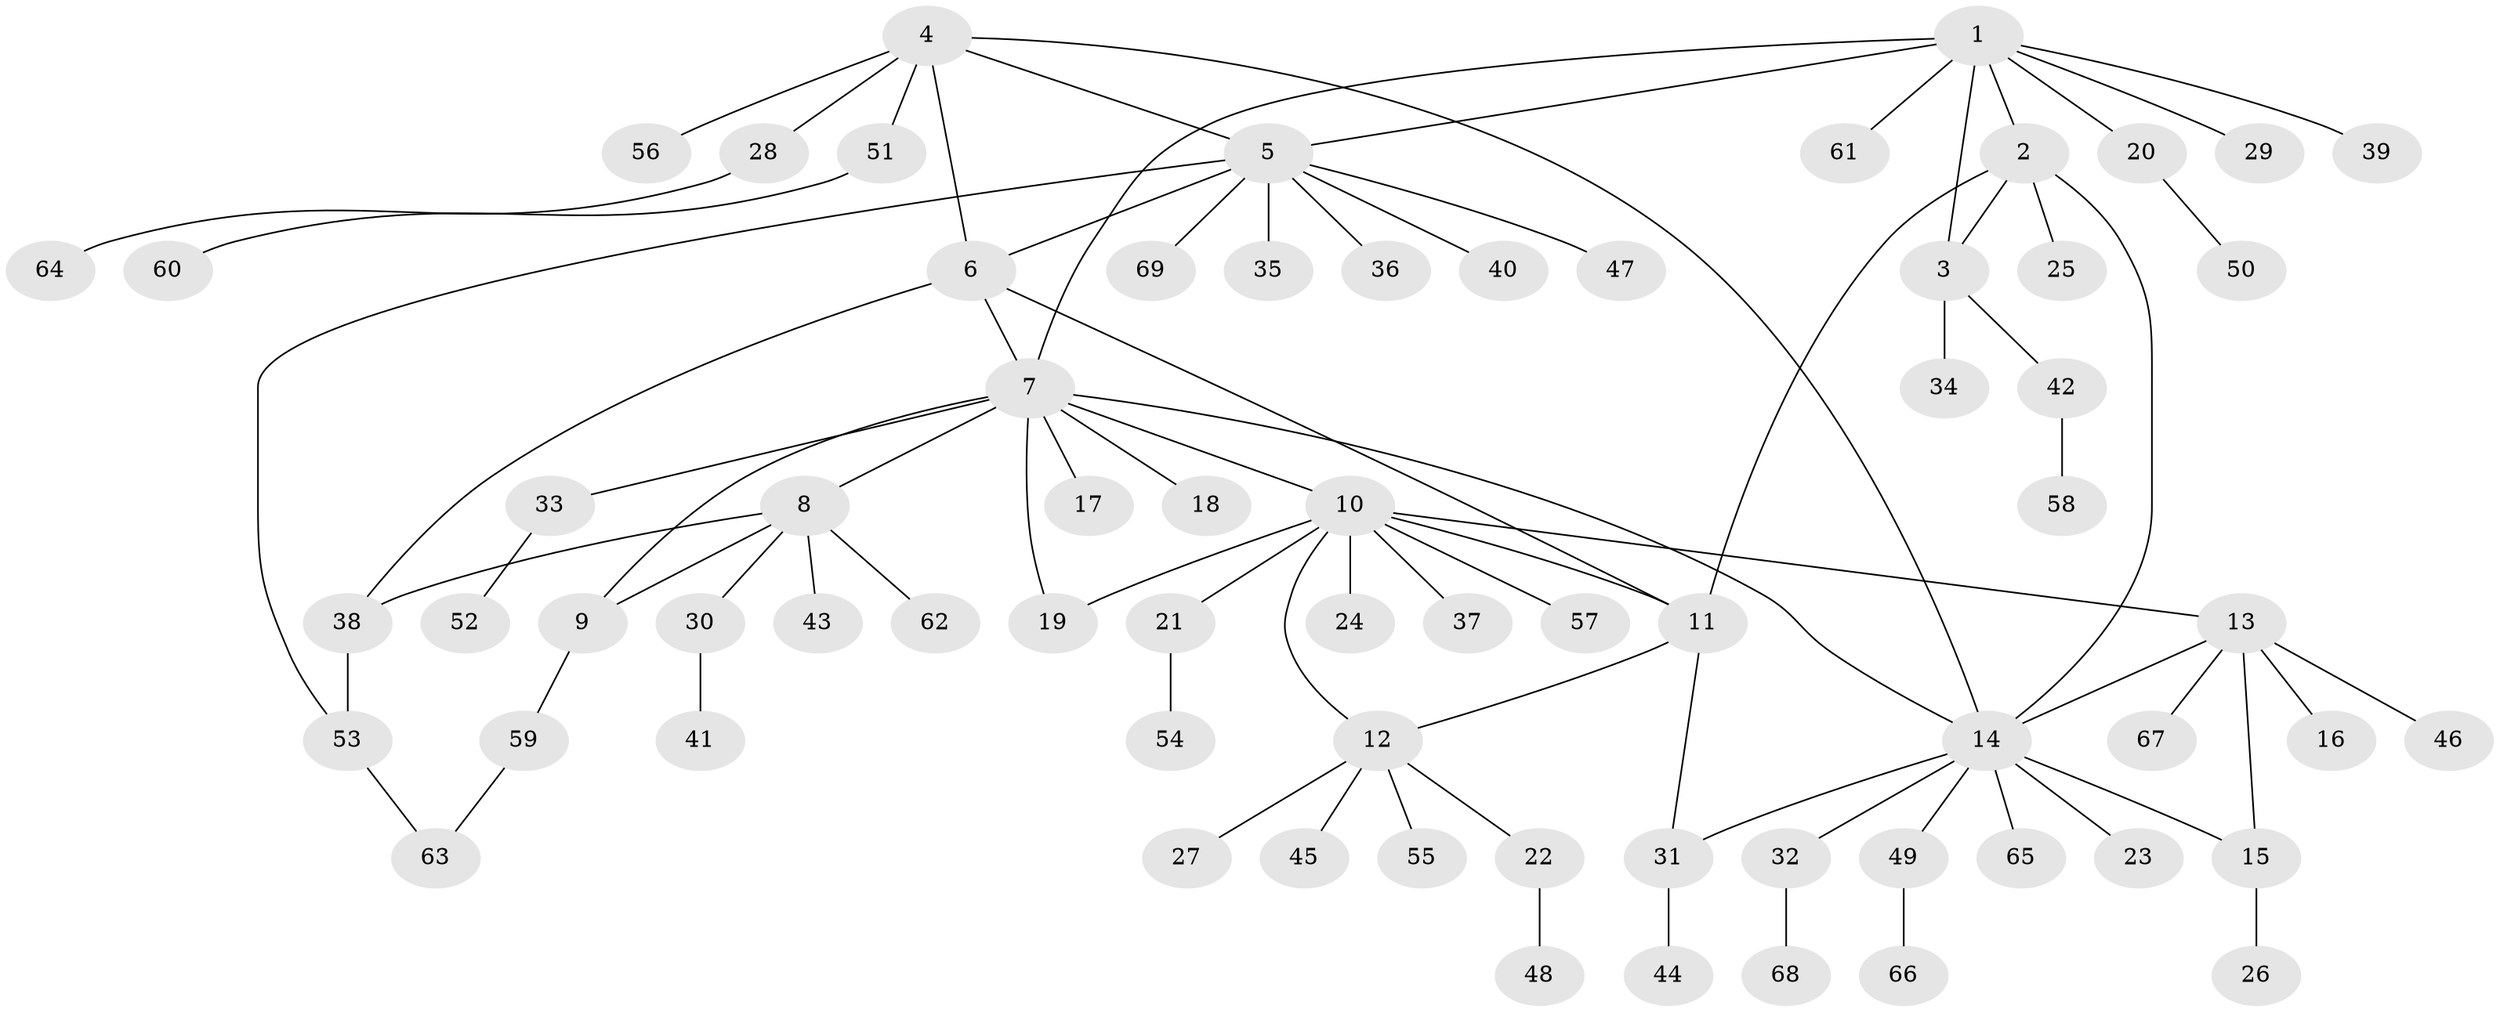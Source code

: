 // coarse degree distribution, {9: 0.02040816326530612, 12: 0.02040816326530612, 5: 0.08163265306122448, 8: 0.061224489795918366, 10: 0.02040816326530612, 2: 0.14285714285714285, 1: 0.6326530612244898, 4: 0.02040816326530612}
// Generated by graph-tools (version 1.1) at 2025/24/03/03/25 07:24:10]
// undirected, 69 vertices, 84 edges
graph export_dot {
graph [start="1"]
  node [color=gray90,style=filled];
  1;
  2;
  3;
  4;
  5;
  6;
  7;
  8;
  9;
  10;
  11;
  12;
  13;
  14;
  15;
  16;
  17;
  18;
  19;
  20;
  21;
  22;
  23;
  24;
  25;
  26;
  27;
  28;
  29;
  30;
  31;
  32;
  33;
  34;
  35;
  36;
  37;
  38;
  39;
  40;
  41;
  42;
  43;
  44;
  45;
  46;
  47;
  48;
  49;
  50;
  51;
  52;
  53;
  54;
  55;
  56;
  57;
  58;
  59;
  60;
  61;
  62;
  63;
  64;
  65;
  66;
  67;
  68;
  69;
  1 -- 2;
  1 -- 3;
  1 -- 5;
  1 -- 7;
  1 -- 20;
  1 -- 29;
  1 -- 39;
  1 -- 61;
  2 -- 3;
  2 -- 11;
  2 -- 14;
  2 -- 25;
  3 -- 34;
  3 -- 42;
  4 -- 5;
  4 -- 6;
  4 -- 14;
  4 -- 28;
  4 -- 51;
  4 -- 56;
  5 -- 6;
  5 -- 35;
  5 -- 36;
  5 -- 40;
  5 -- 47;
  5 -- 53;
  5 -- 69;
  6 -- 7;
  6 -- 11;
  6 -- 38;
  7 -- 8;
  7 -- 9;
  7 -- 10;
  7 -- 14;
  7 -- 17;
  7 -- 18;
  7 -- 19;
  7 -- 33;
  8 -- 9;
  8 -- 30;
  8 -- 38;
  8 -- 43;
  8 -- 62;
  9 -- 59;
  10 -- 11;
  10 -- 12;
  10 -- 13;
  10 -- 19;
  10 -- 21;
  10 -- 24;
  10 -- 37;
  10 -- 57;
  11 -- 12;
  11 -- 31;
  12 -- 22;
  12 -- 27;
  12 -- 45;
  12 -- 55;
  13 -- 14;
  13 -- 15;
  13 -- 16;
  13 -- 46;
  13 -- 67;
  14 -- 15;
  14 -- 23;
  14 -- 31;
  14 -- 32;
  14 -- 49;
  14 -- 65;
  15 -- 26;
  20 -- 50;
  21 -- 54;
  22 -- 48;
  28 -- 64;
  30 -- 41;
  31 -- 44;
  32 -- 68;
  33 -- 52;
  38 -- 53;
  42 -- 58;
  49 -- 66;
  51 -- 60;
  53 -- 63;
  59 -- 63;
}
